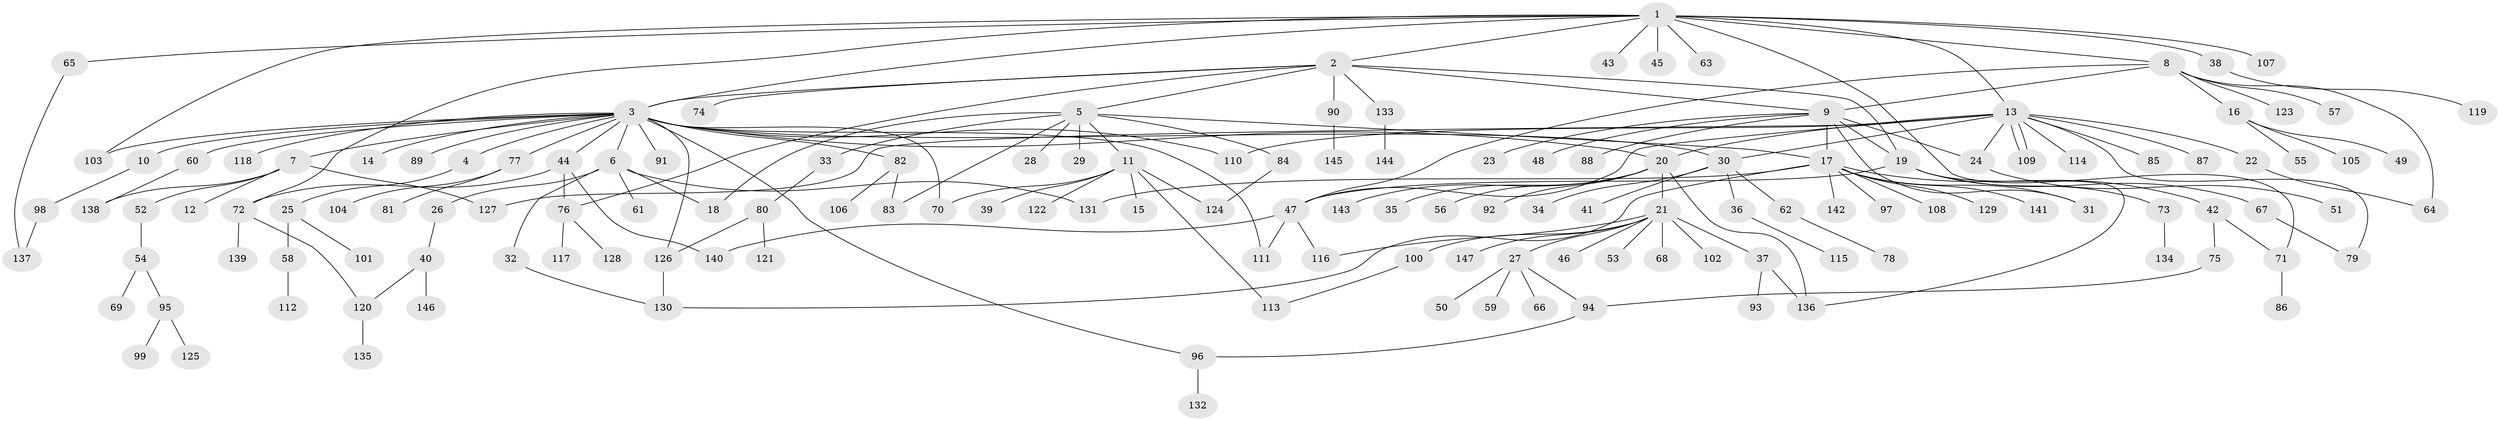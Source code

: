 // coarse degree distribution, {6: 0.02912621359223301, 8: 0.02912621359223301, 2: 0.27184466019417475, 1: 0.44660194174757284, 5: 0.019417475728155338, 12: 0.019417475728155338, 4: 0.038834951456310676, 3: 0.0970873786407767, 21: 0.009708737864077669, 7: 0.019417475728155338, 10: 0.009708737864077669, 9: 0.009708737864077669}
// Generated by graph-tools (version 1.1) at 2025/36/03/04/25 23:36:51]
// undirected, 147 vertices, 184 edges
graph export_dot {
  node [color=gray90,style=filled];
  1;
  2;
  3;
  4;
  5;
  6;
  7;
  8;
  9;
  10;
  11;
  12;
  13;
  14;
  15;
  16;
  17;
  18;
  19;
  20;
  21;
  22;
  23;
  24;
  25;
  26;
  27;
  28;
  29;
  30;
  31;
  32;
  33;
  34;
  35;
  36;
  37;
  38;
  39;
  40;
  41;
  42;
  43;
  44;
  45;
  46;
  47;
  48;
  49;
  50;
  51;
  52;
  53;
  54;
  55;
  56;
  57;
  58;
  59;
  60;
  61;
  62;
  63;
  64;
  65;
  66;
  67;
  68;
  69;
  70;
  71;
  72;
  73;
  74;
  75;
  76;
  77;
  78;
  79;
  80;
  81;
  82;
  83;
  84;
  85;
  86;
  87;
  88;
  89;
  90;
  91;
  92;
  93;
  94;
  95;
  96;
  97;
  98;
  99;
  100;
  101;
  102;
  103;
  104;
  105;
  106;
  107;
  108;
  109;
  110;
  111;
  112;
  113;
  114;
  115;
  116;
  117;
  118;
  119;
  120;
  121;
  122;
  123;
  124;
  125;
  126;
  127;
  128;
  129;
  130;
  131;
  132;
  133;
  134;
  135;
  136;
  137;
  138;
  139;
  140;
  141;
  142;
  143;
  144;
  145;
  146;
  147;
  1 -- 2;
  1 -- 3;
  1 -- 8;
  1 -- 13;
  1 -- 38;
  1 -- 43;
  1 -- 45;
  1 -- 63;
  1 -- 65;
  1 -- 71;
  1 -- 72;
  1 -- 103;
  1 -- 107;
  2 -- 3;
  2 -- 5;
  2 -- 9;
  2 -- 19;
  2 -- 74;
  2 -- 76;
  2 -- 90;
  2 -- 133;
  3 -- 4;
  3 -- 6;
  3 -- 7;
  3 -- 10;
  3 -- 14;
  3 -- 20;
  3 -- 30;
  3 -- 44;
  3 -- 60;
  3 -- 70;
  3 -- 77;
  3 -- 82;
  3 -- 89;
  3 -- 91;
  3 -- 96;
  3 -- 103;
  3 -- 110;
  3 -- 111;
  3 -- 118;
  3 -- 126;
  4 -- 25;
  5 -- 11;
  5 -- 17;
  5 -- 18;
  5 -- 28;
  5 -- 29;
  5 -- 33;
  5 -- 83;
  5 -- 84;
  6 -- 18;
  6 -- 26;
  6 -- 32;
  6 -- 61;
  6 -- 131;
  7 -- 12;
  7 -- 52;
  7 -- 127;
  7 -- 138;
  8 -- 9;
  8 -- 16;
  8 -- 47;
  8 -- 57;
  8 -- 64;
  8 -- 123;
  9 -- 17;
  9 -- 19;
  9 -- 23;
  9 -- 24;
  9 -- 31;
  9 -- 48;
  9 -- 88;
  10 -- 98;
  11 -- 15;
  11 -- 39;
  11 -- 70;
  11 -- 113;
  11 -- 122;
  11 -- 124;
  13 -- 20;
  13 -- 22;
  13 -- 24;
  13 -- 30;
  13 -- 47;
  13 -- 79;
  13 -- 85;
  13 -- 87;
  13 -- 109;
  13 -- 109;
  13 -- 110;
  13 -- 114;
  13 -- 127;
  16 -- 49;
  16 -- 55;
  16 -- 105;
  17 -- 31;
  17 -- 42;
  17 -- 97;
  17 -- 108;
  17 -- 129;
  17 -- 130;
  17 -- 131;
  17 -- 141;
  17 -- 142;
  19 -- 47;
  19 -- 67;
  19 -- 73;
  19 -- 136;
  20 -- 21;
  20 -- 35;
  20 -- 56;
  20 -- 92;
  20 -- 136;
  20 -- 143;
  21 -- 27;
  21 -- 37;
  21 -- 46;
  21 -- 53;
  21 -- 68;
  21 -- 100;
  21 -- 102;
  21 -- 116;
  21 -- 147;
  22 -- 64;
  24 -- 51;
  25 -- 58;
  25 -- 101;
  26 -- 40;
  27 -- 50;
  27 -- 59;
  27 -- 66;
  27 -- 94;
  30 -- 34;
  30 -- 36;
  30 -- 41;
  30 -- 62;
  32 -- 130;
  33 -- 80;
  36 -- 115;
  37 -- 93;
  37 -- 136;
  38 -- 119;
  40 -- 120;
  40 -- 146;
  42 -- 71;
  42 -- 75;
  44 -- 72;
  44 -- 76;
  44 -- 140;
  47 -- 111;
  47 -- 116;
  47 -- 140;
  52 -- 54;
  54 -- 69;
  54 -- 95;
  58 -- 112;
  60 -- 138;
  62 -- 78;
  65 -- 137;
  67 -- 79;
  71 -- 86;
  72 -- 120;
  72 -- 139;
  73 -- 134;
  75 -- 94;
  76 -- 117;
  76 -- 128;
  77 -- 81;
  77 -- 104;
  80 -- 121;
  80 -- 126;
  82 -- 83;
  82 -- 106;
  84 -- 124;
  90 -- 145;
  94 -- 96;
  95 -- 99;
  95 -- 125;
  96 -- 132;
  98 -- 137;
  100 -- 113;
  120 -- 135;
  126 -- 130;
  133 -- 144;
}
